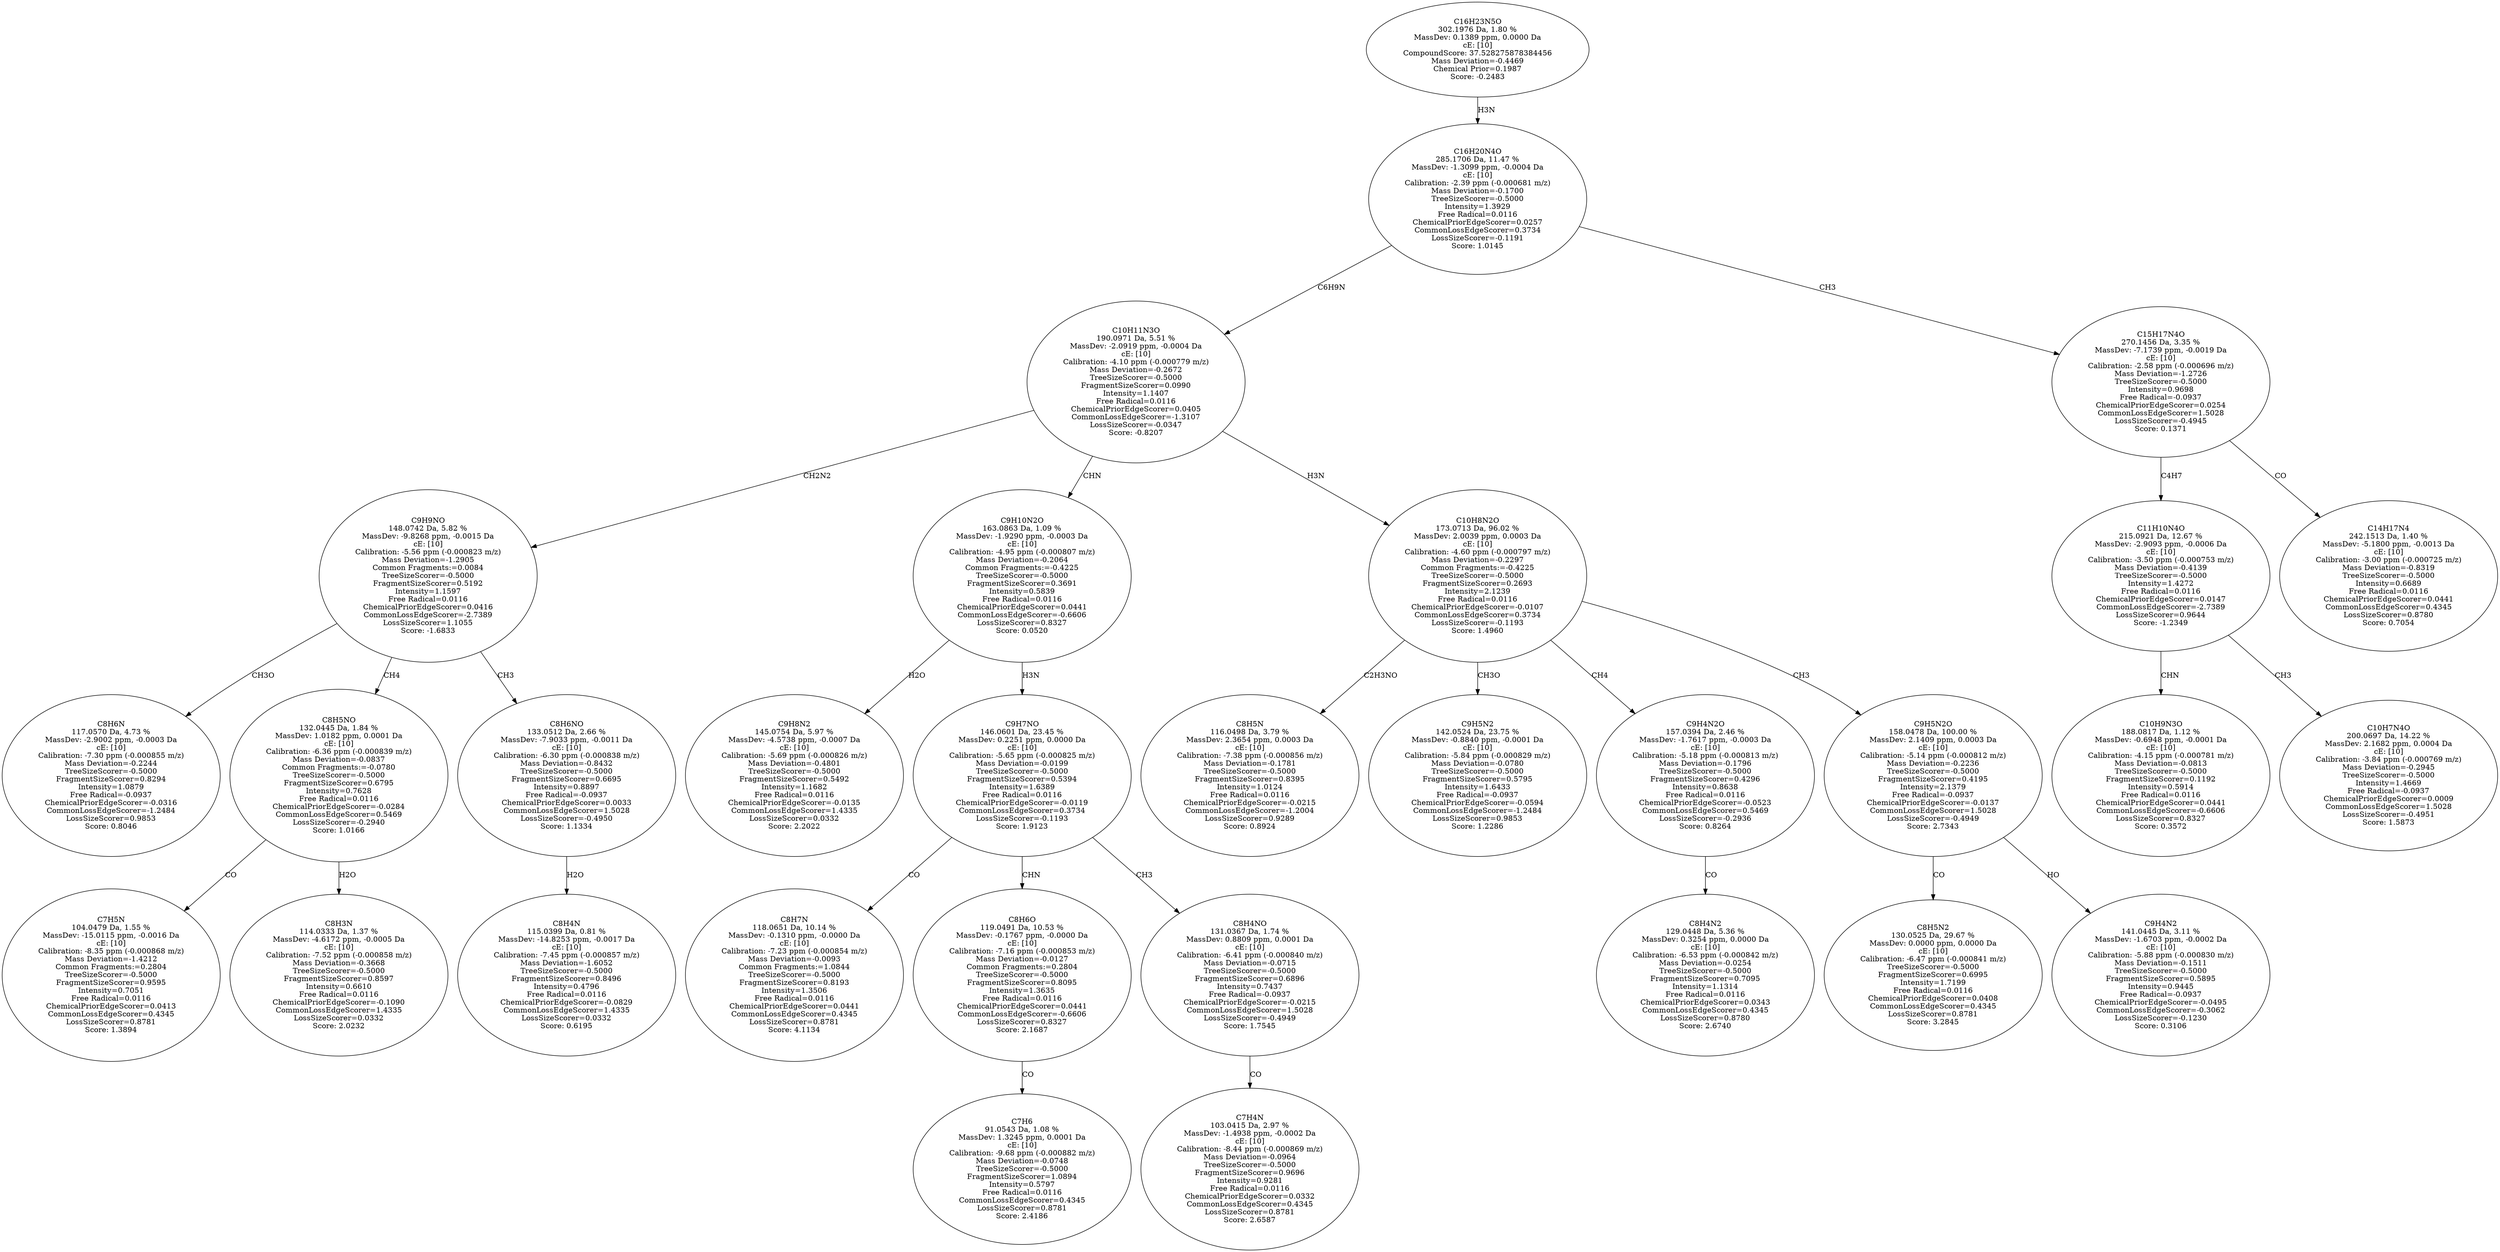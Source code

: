 strict digraph {
v1 [label="C8H6N\n117.0570 Da, 4.73 %\nMassDev: -2.9002 ppm, -0.0003 Da\ncE: [10]\nCalibration: -7.30 ppm (-0.000855 m/z)\nMass Deviation=-0.2244\nTreeSizeScorer=-0.5000\nFragmentSizeScorer=0.8294\nIntensity=1.0879\nFree Radical=-0.0937\nChemicalPriorEdgeScorer=-0.0316\nCommonLossEdgeScorer=-1.2484\nLossSizeScorer=0.9853\nScore: 0.8046"];
v2 [label="C7H5N\n104.0479 Da, 1.55 %\nMassDev: -15.0115 ppm, -0.0016 Da\ncE: [10]\nCalibration: -8.35 ppm (-0.000868 m/z)\nMass Deviation=-1.4212\nCommon Fragments:=0.2804\nTreeSizeScorer=-0.5000\nFragmentSizeScorer=0.9595\nIntensity=0.7051\nFree Radical=0.0116\nChemicalPriorEdgeScorer=0.0413\nCommonLossEdgeScorer=0.4345\nLossSizeScorer=0.8781\nScore: 1.3894"];
v3 [label="C8H3N\n114.0333 Da, 1.37 %\nMassDev: -4.6172 ppm, -0.0005 Da\ncE: [10]\nCalibration: -7.52 ppm (-0.000858 m/z)\nMass Deviation=-0.3668\nTreeSizeScorer=-0.5000\nFragmentSizeScorer=0.8597\nIntensity=0.6610\nFree Radical=0.0116\nChemicalPriorEdgeScorer=-0.1090\nCommonLossEdgeScorer=1.4335\nLossSizeScorer=0.0332\nScore: 2.0232"];
v4 [label="C8H5NO\n132.0445 Da, 1.84 %\nMassDev: 1.0182 ppm, 0.0001 Da\ncE: [10]\nCalibration: -6.36 ppm (-0.000839 m/z)\nMass Deviation=-0.0837\nCommon Fragments:=-0.0780\nTreeSizeScorer=-0.5000\nFragmentSizeScorer=0.6795\nIntensity=0.7628\nFree Radical=0.0116\nChemicalPriorEdgeScorer=-0.0284\nCommonLossEdgeScorer=0.5469\nLossSizeScorer=-0.2940\nScore: 1.0166"];
v5 [label="C8H4N\n115.0399 Da, 0.81 %\nMassDev: -14.8253 ppm, -0.0017 Da\ncE: [10]\nCalibration: -7.45 ppm (-0.000857 m/z)\nMass Deviation=-1.6052\nTreeSizeScorer=-0.5000\nFragmentSizeScorer=0.8496\nIntensity=0.4796\nFree Radical=0.0116\nChemicalPriorEdgeScorer=-0.0829\nCommonLossEdgeScorer=1.4335\nLossSizeScorer=0.0332\nScore: 0.6195"];
v6 [label="C8H6NO\n133.0512 Da, 2.66 %\nMassDev: -7.9033 ppm, -0.0011 Da\ncE: [10]\nCalibration: -6.30 ppm (-0.000838 m/z)\nMass Deviation=-0.8432\nTreeSizeScorer=-0.5000\nFragmentSizeScorer=0.6695\nIntensity=0.8897\nFree Radical=-0.0937\nChemicalPriorEdgeScorer=0.0033\nCommonLossEdgeScorer=1.5028\nLossSizeScorer=-0.4950\nScore: 1.1334"];
v7 [label="C9H9NO\n148.0742 Da, 5.82 %\nMassDev: -9.8268 ppm, -0.0015 Da\ncE: [10]\nCalibration: -5.56 ppm (-0.000823 m/z)\nMass Deviation=-1.2905\nCommon Fragments:=0.0084\nTreeSizeScorer=-0.5000\nFragmentSizeScorer=0.5192\nIntensity=1.1597\nFree Radical=0.0116\nChemicalPriorEdgeScorer=0.0416\nCommonLossEdgeScorer=-2.7389\nLossSizeScorer=1.1055\nScore: -1.6833"];
v8 [label="C9H8N2\n145.0754 Da, 5.97 %\nMassDev: -4.5738 ppm, -0.0007 Da\ncE: [10]\nCalibration: -5.69 ppm (-0.000826 m/z)\nMass Deviation=-0.4801\nTreeSizeScorer=-0.5000\nFragmentSizeScorer=0.5492\nIntensity=1.1682\nFree Radical=0.0116\nChemicalPriorEdgeScorer=-0.0135\nCommonLossEdgeScorer=1.4335\nLossSizeScorer=0.0332\nScore: 2.2022"];
v9 [label="C8H7N\n118.0651 Da, 10.14 %\nMassDev: -0.1310 ppm, -0.0000 Da\ncE: [10]\nCalibration: -7.23 ppm (-0.000854 m/z)\nMass Deviation=-0.0093\nCommon Fragments:=1.0844\nTreeSizeScorer=-0.5000\nFragmentSizeScorer=0.8193\nIntensity=1.3506\nFree Radical=0.0116\nChemicalPriorEdgeScorer=0.0441\nCommonLossEdgeScorer=0.4345\nLossSizeScorer=0.8781\nScore: 4.1134"];
v10 [label="C7H6\n91.0543 Da, 1.08 %\nMassDev: 1.3245 ppm, 0.0001 Da\ncE: [10]\nCalibration: -9.68 ppm (-0.000882 m/z)\nMass Deviation=-0.0748\nTreeSizeScorer=-0.5000\nFragmentSizeScorer=1.0894\nIntensity=0.5797\nFree Radical=0.0116\nCommonLossEdgeScorer=0.4345\nLossSizeScorer=0.8781\nScore: 2.4186"];
v11 [label="C8H6O\n119.0491 Da, 10.53 %\nMassDev: -0.1767 ppm, -0.0000 Da\ncE: [10]\nCalibration: -7.16 ppm (-0.000853 m/z)\nMass Deviation=-0.0127\nCommon Fragments:=0.2804\nTreeSizeScorer=-0.5000\nFragmentSizeScorer=0.8095\nIntensity=1.3635\nFree Radical=0.0116\nChemicalPriorEdgeScorer=0.0441\nCommonLossEdgeScorer=-0.6606\nLossSizeScorer=0.8327\nScore: 2.1687"];
v12 [label="C7H4N\n103.0415 Da, 2.97 %\nMassDev: -1.4938 ppm, -0.0002 Da\ncE: [10]\nCalibration: -8.44 ppm (-0.000869 m/z)\nMass Deviation=-0.0964\nTreeSizeScorer=-0.5000\nFragmentSizeScorer=0.9696\nIntensity=0.9281\nFree Radical=0.0116\nChemicalPriorEdgeScorer=0.0332\nCommonLossEdgeScorer=0.4345\nLossSizeScorer=0.8781\nScore: 2.6587"];
v13 [label="C8H4NO\n131.0367 Da, 1.74 %\nMassDev: 0.8809 ppm, 0.0001 Da\ncE: [10]\nCalibration: -6.41 ppm (-0.000840 m/z)\nMass Deviation=-0.0715\nTreeSizeScorer=-0.5000\nFragmentSizeScorer=0.6896\nIntensity=0.7437\nFree Radical=-0.0937\nChemicalPriorEdgeScorer=-0.0215\nCommonLossEdgeScorer=1.5028\nLossSizeScorer=-0.4949\nScore: 1.7545"];
v14 [label="C9H7NO\n146.0601 Da, 23.45 %\nMassDev: 0.2251 ppm, 0.0000 Da\ncE: [10]\nCalibration: -5.65 ppm (-0.000825 m/z)\nMass Deviation=-0.0199\nTreeSizeScorer=-0.5000\nFragmentSizeScorer=0.5394\nIntensity=1.6389\nFree Radical=0.0116\nChemicalPriorEdgeScorer=-0.0119\nCommonLossEdgeScorer=0.3734\nLossSizeScorer=-0.1193\nScore: 1.9123"];
v15 [label="C9H10N2O\n163.0863 Da, 1.09 %\nMassDev: -1.9290 ppm, -0.0003 Da\ncE: [10]\nCalibration: -4.95 ppm (-0.000807 m/z)\nMass Deviation=-0.2064\nCommon Fragments:=-0.4225\nTreeSizeScorer=-0.5000\nFragmentSizeScorer=0.3691\nIntensity=0.5839\nFree Radical=0.0116\nChemicalPriorEdgeScorer=0.0441\nCommonLossEdgeScorer=-0.6606\nLossSizeScorer=0.8327\nScore: 0.0520"];
v16 [label="C8H5N\n116.0498 Da, 3.79 %\nMassDev: 2.3654 ppm, 0.0003 Da\ncE: [10]\nCalibration: -7.38 ppm (-0.000856 m/z)\nMass Deviation=-0.1781\nTreeSizeScorer=-0.5000\nFragmentSizeScorer=0.8395\nIntensity=1.0124\nFree Radical=0.0116\nChemicalPriorEdgeScorer=-0.0215\nCommonLossEdgeScorer=-1.2004\nLossSizeScorer=0.9289\nScore: 0.8924"];
v17 [label="C9H5N2\n142.0524 Da, 23.75 %\nMassDev: -0.8840 ppm, -0.0001 Da\ncE: [10]\nCalibration: -5.84 ppm (-0.000829 m/z)\nMass Deviation=-0.0780\nTreeSizeScorer=-0.5000\nFragmentSizeScorer=0.5795\nIntensity=1.6433\nFree Radical=-0.0937\nChemicalPriorEdgeScorer=-0.0594\nCommonLossEdgeScorer=-1.2484\nLossSizeScorer=0.9853\nScore: 1.2286"];
v18 [label="C8H4N2\n129.0448 Da, 5.36 %\nMassDev: 0.3254 ppm, 0.0000 Da\ncE: [10]\nCalibration: -6.53 ppm (-0.000842 m/z)\nMass Deviation=-0.0254\nTreeSizeScorer=-0.5000\nFragmentSizeScorer=0.7095\nIntensity=1.1314\nFree Radical=0.0116\nChemicalPriorEdgeScorer=0.0343\nCommonLossEdgeScorer=0.4345\nLossSizeScorer=0.8780\nScore: 2.6740"];
v19 [label="C9H4N2O\n157.0394 Da, 2.46 %\nMassDev: -1.7617 ppm, -0.0003 Da\ncE: [10]\nCalibration: -5.18 ppm (-0.000813 m/z)\nMass Deviation=-0.1796\nTreeSizeScorer=-0.5000\nFragmentSizeScorer=0.4296\nIntensity=0.8638\nFree Radical=0.0116\nChemicalPriorEdgeScorer=-0.0523\nCommonLossEdgeScorer=0.5469\nLossSizeScorer=-0.2936\nScore: 0.8264"];
v20 [label="C8H5N2\n130.0525 Da, 29.67 %\nMassDev: 0.0000 ppm, 0.0000 Da\ncE: [10]\nCalibration: -6.47 ppm (-0.000841 m/z)\nTreeSizeScorer=-0.5000\nFragmentSizeScorer=0.6995\nIntensity=1.7199\nFree Radical=0.0116\nChemicalPriorEdgeScorer=0.0408\nCommonLossEdgeScorer=0.4345\nLossSizeScorer=0.8781\nScore: 3.2845"];
v21 [label="C9H4N2\n141.0445 Da, 3.11 %\nMassDev: -1.6703 ppm, -0.0002 Da\ncE: [10]\nCalibration: -5.88 ppm (-0.000830 m/z)\nMass Deviation=-0.1511\nTreeSizeScorer=-0.5000\nFragmentSizeScorer=0.5895\nIntensity=0.9445\nFree Radical=-0.0937\nChemicalPriorEdgeScorer=-0.0495\nCommonLossEdgeScorer=-0.3062\nLossSizeScorer=-0.1230\nScore: 0.3106"];
v22 [label="C9H5N2O\n158.0478 Da, 100.00 %\nMassDev: 2.1409 ppm, 0.0003 Da\ncE: [10]\nCalibration: -5.14 ppm (-0.000812 m/z)\nMass Deviation=-0.2236\nTreeSizeScorer=-0.5000\nFragmentSizeScorer=0.4195\nIntensity=2.1379\nFree Radical=-0.0937\nChemicalPriorEdgeScorer=-0.0137\nCommonLossEdgeScorer=1.5028\nLossSizeScorer=-0.4949\nScore: 2.7343"];
v23 [label="C10H8N2O\n173.0713 Da, 96.02 %\nMassDev: 2.0039 ppm, 0.0003 Da\ncE: [10]\nCalibration: -4.60 ppm (-0.000797 m/z)\nMass Deviation=-0.2297\nCommon Fragments:=-0.4225\nTreeSizeScorer=-0.5000\nFragmentSizeScorer=0.2693\nIntensity=2.1239\nFree Radical=0.0116\nChemicalPriorEdgeScorer=-0.0107\nCommonLossEdgeScorer=0.3734\nLossSizeScorer=-0.1193\nScore: 1.4960"];
v24 [label="C10H11N3O\n190.0971 Da, 5.51 %\nMassDev: -2.0919 ppm, -0.0004 Da\ncE: [10]\nCalibration: -4.10 ppm (-0.000779 m/z)\nMass Deviation=-0.2672\nTreeSizeScorer=-0.5000\nFragmentSizeScorer=0.0990\nIntensity=1.1407\nFree Radical=0.0116\nChemicalPriorEdgeScorer=0.0405\nCommonLossEdgeScorer=-1.3107\nLossSizeScorer=-0.0347\nScore: -0.8207"];
v25 [label="C10H9N3O\n188.0817 Da, 1.12 %\nMassDev: -0.6948 ppm, -0.0001 Da\ncE: [10]\nCalibration: -4.15 ppm (-0.000781 m/z)\nMass Deviation=-0.0813\nTreeSizeScorer=-0.5000\nFragmentSizeScorer=0.1192\nIntensity=0.5914\nFree Radical=0.0116\nChemicalPriorEdgeScorer=0.0441\nCommonLossEdgeScorer=-0.6606\nLossSizeScorer=0.8327\nScore: 0.3572"];
v26 [label="C10H7N4O\n200.0697 Da, 14.22 %\nMassDev: 2.1682 ppm, 0.0004 Da\ncE: [10]\nCalibration: -3.84 ppm (-0.000769 m/z)\nMass Deviation=-0.2945\nTreeSizeScorer=-0.5000\nIntensity=1.4669\nFree Radical=-0.0937\nChemicalPriorEdgeScorer=0.0009\nCommonLossEdgeScorer=1.5028\nLossSizeScorer=-0.4951\nScore: 1.5873"];
v27 [label="C11H10N4O\n215.0921 Da, 12.67 %\nMassDev: -2.9093 ppm, -0.0006 Da\ncE: [10]\nCalibration: -3.50 ppm (-0.000753 m/z)\nMass Deviation=-0.4139\nTreeSizeScorer=-0.5000\nIntensity=1.4272\nFree Radical=0.0116\nChemicalPriorEdgeScorer=0.0147\nCommonLossEdgeScorer=-2.7389\nLossSizeScorer=0.9644\nScore: -1.2349"];
v28 [label="C14H17N4\n242.1513 Da, 1.40 %\nMassDev: -5.1800 ppm, -0.0013 Da\ncE: [10]\nCalibration: -3.00 ppm (-0.000725 m/z)\nMass Deviation=-0.8319\nTreeSizeScorer=-0.5000\nIntensity=0.6689\nFree Radical=0.0116\nChemicalPriorEdgeScorer=0.0441\nCommonLossEdgeScorer=0.4345\nLossSizeScorer=0.8780\nScore: 0.7054"];
v29 [label="C15H17N4O\n270.1456 Da, 3.35 %\nMassDev: -7.1739 ppm, -0.0019 Da\ncE: [10]\nCalibration: -2.58 ppm (-0.000696 m/z)\nMass Deviation=-1.2726\nTreeSizeScorer=-0.5000\nIntensity=0.9698\nFree Radical=-0.0937\nChemicalPriorEdgeScorer=0.0254\nCommonLossEdgeScorer=1.5028\nLossSizeScorer=-0.4945\nScore: 0.1371"];
v30 [label="C16H20N4O\n285.1706 Da, 11.47 %\nMassDev: -1.3099 ppm, -0.0004 Da\ncE: [10]\nCalibration: -2.39 ppm (-0.000681 m/z)\nMass Deviation=-0.1700\nTreeSizeScorer=-0.5000\nIntensity=1.3929\nFree Radical=0.0116\nChemicalPriorEdgeScorer=0.0257\nCommonLossEdgeScorer=0.3734\nLossSizeScorer=-0.1191\nScore: 1.0145"];
v31 [label="C16H23N5O\n302.1976 Da, 1.80 %\nMassDev: 0.1389 ppm, 0.0000 Da\ncE: [10]\nCompoundScore: 37.528275878384456\nMass Deviation=-0.4469\nChemical Prior=0.1987\nScore: -0.2483"];
v7 -> v1 [label="CH3O"];
v4 -> v2 [label="CO"];
v4 -> v3 [label="H2O"];
v7 -> v4 [label="CH4"];
v6 -> v5 [label="H2O"];
v7 -> v6 [label="CH3"];
v24 -> v7 [label="CH2N2"];
v15 -> v8 [label="H2O"];
v14 -> v9 [label="CO"];
v11 -> v10 [label="CO"];
v14 -> v11 [label="CHN"];
v13 -> v12 [label="CO"];
v14 -> v13 [label="CH3"];
v15 -> v14 [label="H3N"];
v24 -> v15 [label="CHN"];
v23 -> v16 [label="C2H3NO"];
v23 -> v17 [label="CH3O"];
v19 -> v18 [label="CO"];
v23 -> v19 [label="CH4"];
v22 -> v20 [label="CO"];
v22 -> v21 [label="HO"];
v23 -> v22 [label="CH3"];
v24 -> v23 [label="H3N"];
v30 -> v24 [label="C6H9N"];
v27 -> v25 [label="CHN"];
v27 -> v26 [label="CH3"];
v29 -> v27 [label="C4H7"];
v29 -> v28 [label="CO"];
v30 -> v29 [label="CH3"];
v31 -> v30 [label="H3N"];
}